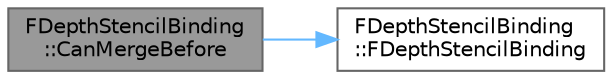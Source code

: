 digraph "FDepthStencilBinding::CanMergeBefore"
{
 // INTERACTIVE_SVG=YES
 // LATEX_PDF_SIZE
  bgcolor="transparent";
  edge [fontname=Helvetica,fontsize=10,labelfontname=Helvetica,labelfontsize=10];
  node [fontname=Helvetica,fontsize=10,shape=box,height=0.2,width=0.4];
  rankdir="LR";
  Node1 [id="Node000001",label="FDepthStencilBinding\l::CanMergeBefore",height=0.2,width=0.4,color="gray40", fillcolor="grey60", style="filled", fontcolor="black",tooltip=" "];
  Node1 -> Node2 [id="edge1_Node000001_Node000002",color="steelblue1",style="solid",tooltip=" "];
  Node2 [id="Node000002",label="FDepthStencilBinding\l::FDepthStencilBinding",height=0.2,width=0.4,color="grey40", fillcolor="white", style="filled",URL="$d1/d1e/structFDepthStencilBinding.html#a5a68f6ac6dd375c990917e1bbcda5772",tooltip=" "];
}
